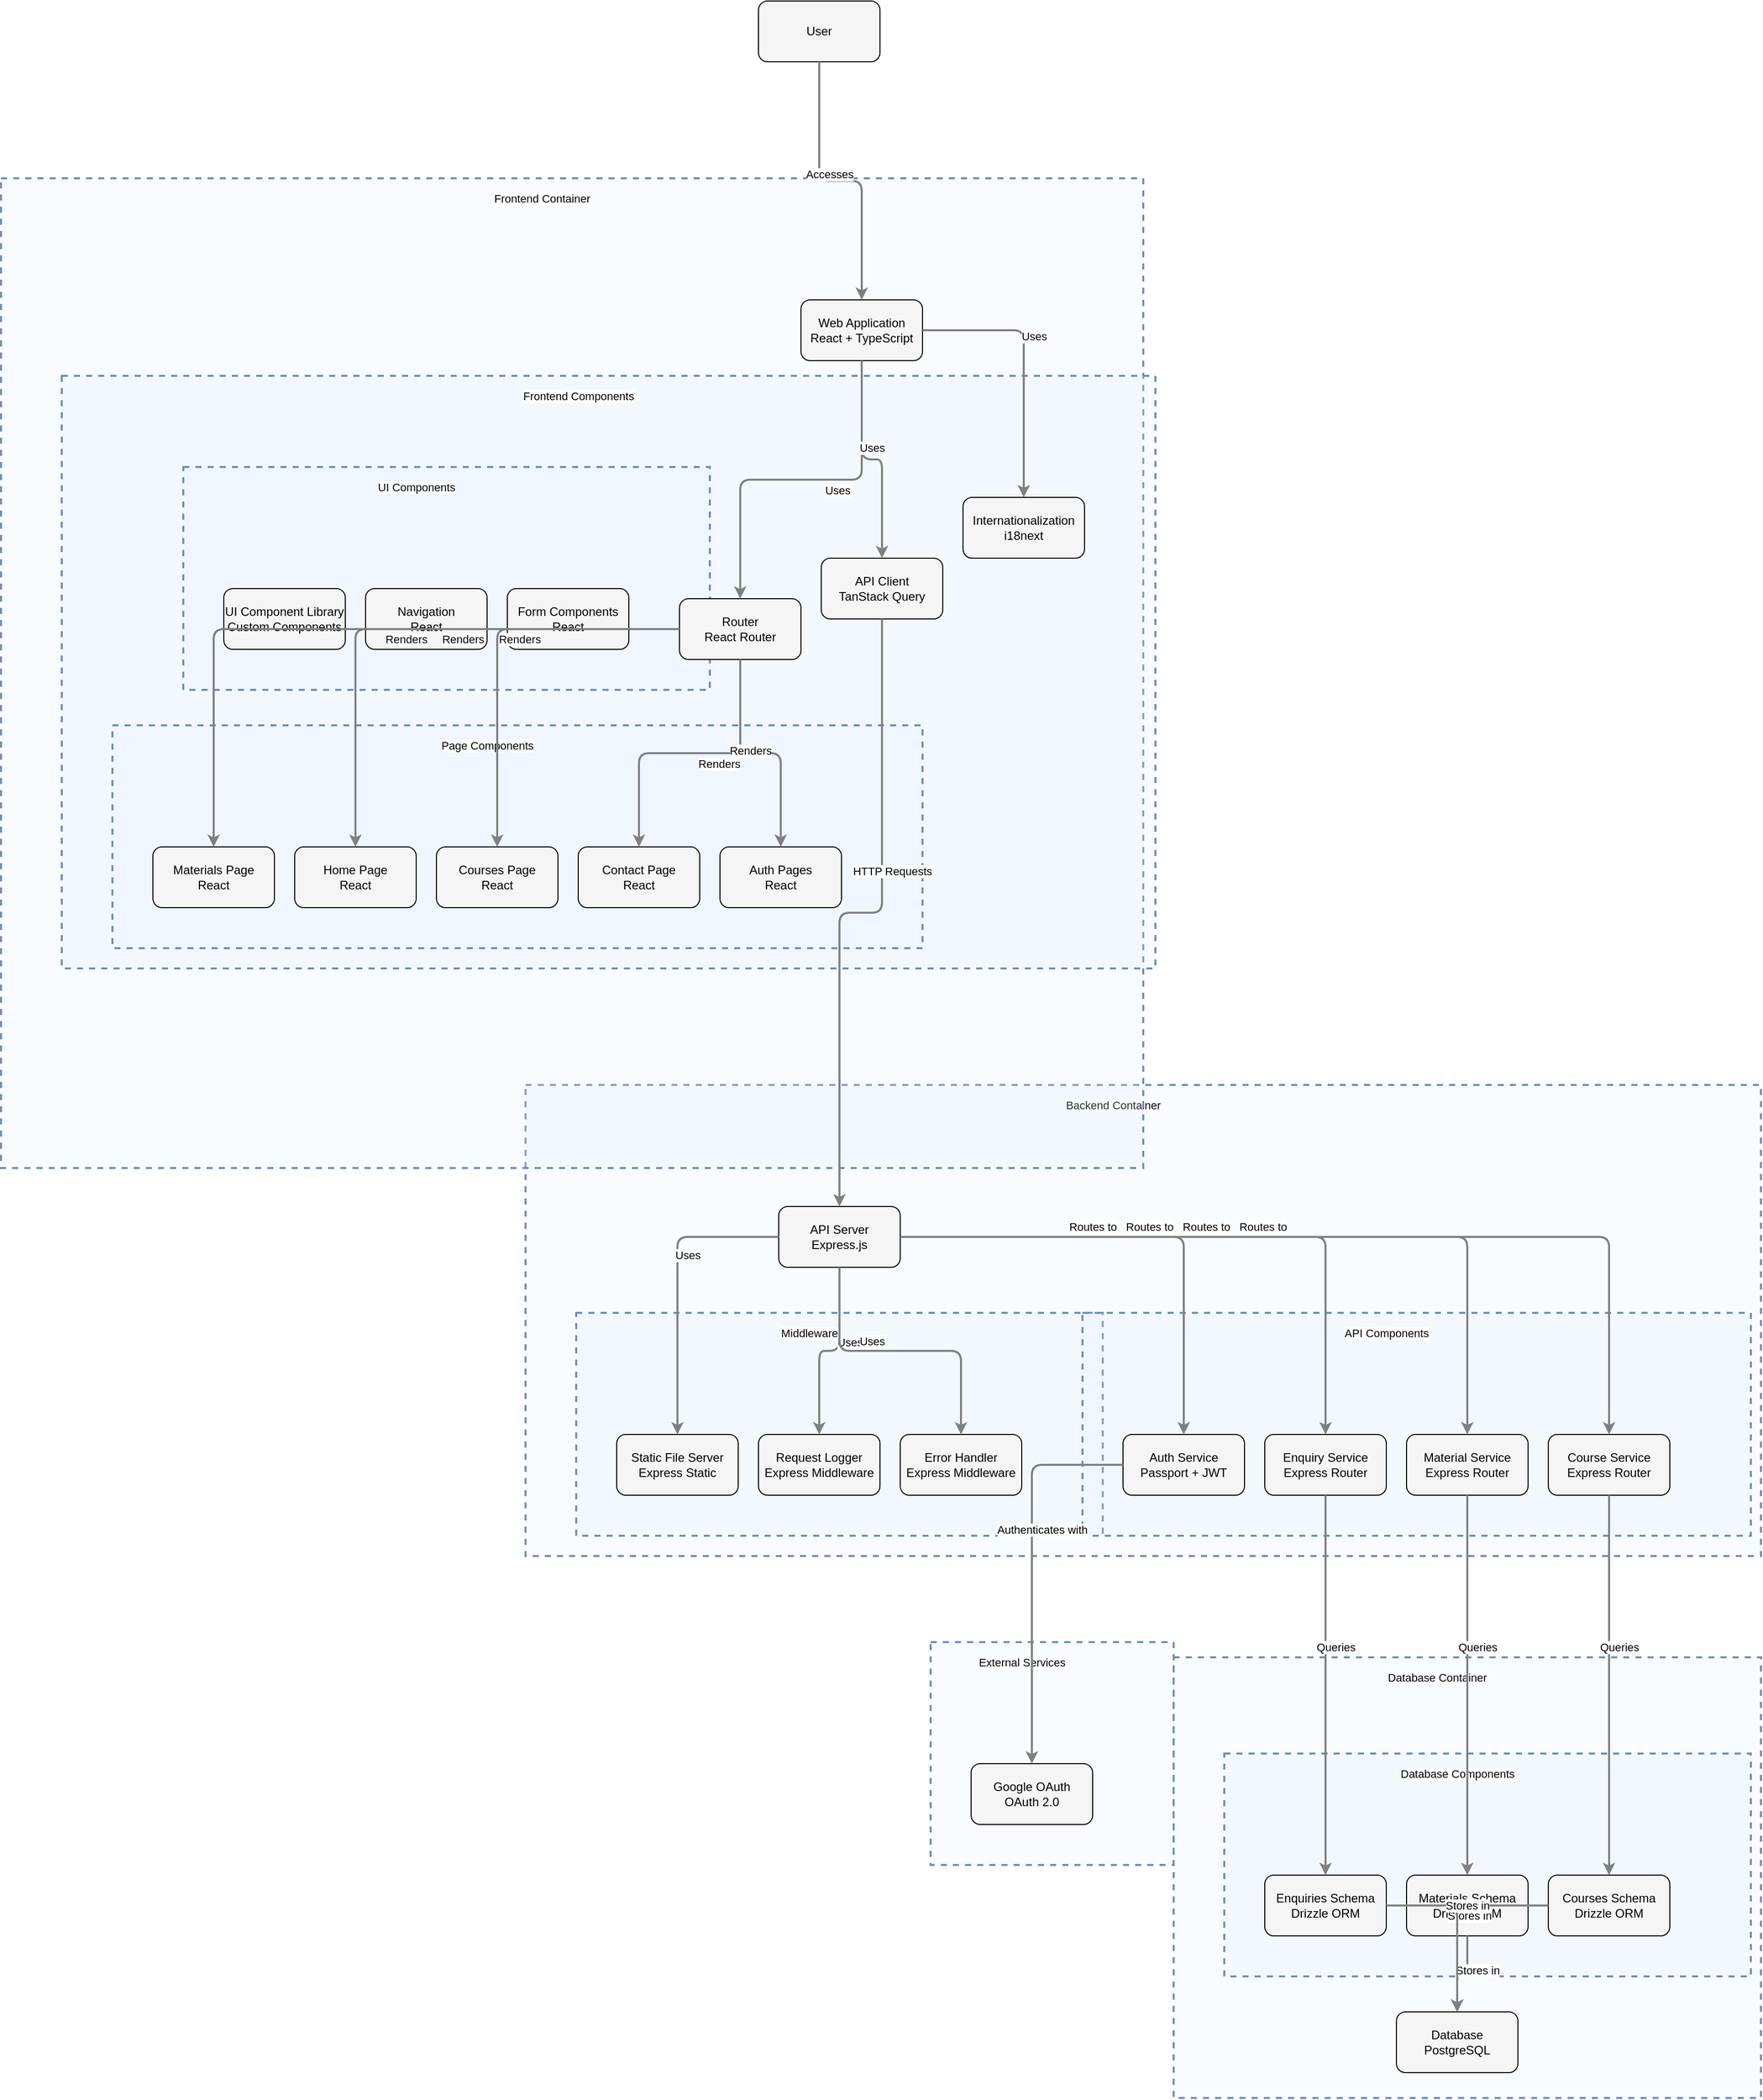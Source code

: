 <?xml version="1.0" encoding="UTF-8"?>
      <mxfile version="14.6.5" type="device">
        <diagram id="codeviz-diagram" name="System Diagram">
          <mxGraphModel dx="1000" dy="1000" grid="1" gridSize="10" guides="1" tooltips="1" connect="1" arrows="1" fold="1" page="1" pageScale="1" pageWidth="1169" pageHeight="827" math="0" shadow="0">
            <root>
              <mxCell id="0"/>
              <mxCell id="1" parent="0"/>
              <mxCell id="subGraph1" value="" style="html=1;whiteSpace=wrap;container=1;fillColor=#dae8fc;strokeColor=#6c8ebf;dashed=1;fillOpacity=20;strokeWidth=2;containerType=none;recursiveResize=0;movable=1;resizable=1;autosize=0;dropTarget=0" vertex="1" parent="subGraph2">
                <mxGeometry x="120" y="90" width="520" height="220" as="geometry"/>
              </mxCell>
              <mxCell id="subGraph1_label" value="UI Components" style="edgeLabel;html=1;align=center;verticalAlign=middle;resizable=0;labelBackgroundColor=white;spacing=5" vertex="1" parent="subGraph2">
                <mxGeometry x="128" y="98" width="444" height="24" as="geometry"/>
              </mxCell>
<mxCell id="subGraph0" value="" style="html=1;whiteSpace=wrap;container=1;fillColor=#dae8fc;strokeColor=#6c8ebf;dashed=1;fillOpacity=20;strokeWidth=2;containerType=none;recursiveResize=0;movable=1;resizable=1;autosize=0;dropTarget=0" vertex="1" parent="subGraph2">
                <mxGeometry x="50" y="345" width="800" height="220" as="geometry"/>
              </mxCell>
              <mxCell id="subGraph0_label" value="Page Components" style="edgeLabel;html=1;align=center;verticalAlign=middle;resizable=0;labelBackgroundColor=white;spacing=5" vertex="1" parent="subGraph2">
                <mxGeometry x="58" y="353" width="724" height="24" as="geometry"/>
              </mxCell>
<mxCell id="subGraph7" value="" style="html=1;whiteSpace=wrap;container=1;fillColor=#dae8fc;strokeColor=#6c8ebf;dashed=1;fillOpacity=20;strokeWidth=2;containerType=none;recursiveResize=0;movable=1;resizable=1;autosize=0;dropTarget=0" vertex="1" parent="subGraph8">
                <mxGeometry x="50" y="95" width="520" height="220" as="geometry"/>
              </mxCell>
              <mxCell id="subGraph7_label" value="Database Components" style="edgeLabel;html=1;align=center;verticalAlign=middle;resizable=0;labelBackgroundColor=white;spacing=5" vertex="1" parent="subGraph8">
                <mxGeometry x="58" y="103" width="444" height="24" as="geometry"/>
              </mxCell>
<mxCell id="Middleware" value="" style="html=1;whiteSpace=wrap;container=1;fillColor=#dae8fc;strokeColor=#6c8ebf;dashed=1;fillOpacity=20;strokeWidth=2;containerType=none;recursiveResize=0;movable=1;resizable=1;autosize=0;dropTarget=0" vertex="1" parent="subGraph6">
                <mxGeometry x="50" y="225" width="520" height="220" as="geometry"/>
              </mxCell>
              <mxCell id="Middleware_label" value="Middleware" style="edgeLabel;html=1;align=center;verticalAlign=middle;resizable=0;labelBackgroundColor=white;spacing=5" vertex="1" parent="subGraph6">
                <mxGeometry x="58" y="233" width="444" height="24" as="geometry"/>
              </mxCell>
<mxCell id="subGraph4" value="" style="html=1;whiteSpace=wrap;container=1;fillColor=#dae8fc;strokeColor=#6c8ebf;dashed=1;fillOpacity=20;strokeWidth=2;containerType=none;recursiveResize=0;movable=1;resizable=1;autosize=0;dropTarget=0" vertex="1" parent="subGraph6">
                <mxGeometry x="550" y="225" width="660" height="220" as="geometry"/>
              </mxCell>
              <mxCell id="subGraph4_label" value="API Components" style="edgeLabel;html=1;align=center;verticalAlign=middle;resizable=0;labelBackgroundColor=white;spacing=5" vertex="1" parent="subGraph6">
                <mxGeometry x="558" y="233" width="584" height="24" as="geometry"/>
              </mxCell>
<mxCell id="subGraph2" value="" style="html=1;whiteSpace=wrap;container=1;fillColor=#dae8fc;strokeColor=#6c8ebf;dashed=1;fillOpacity=20;strokeWidth=2;containerType=none;recursiveResize=0;movable=1;resizable=1;autosize=0;dropTarget=0" vertex="1" parent="subGraph3">
                <mxGeometry x="60" y="195" width="1080" height="585" as="geometry"/>
              </mxCell>
              <mxCell id="subGraph2_label" value="Frontend Components" style="edgeLabel;html=1;align=center;verticalAlign=middle;resizable=0;labelBackgroundColor=white;spacing=5" vertex="1" parent="subGraph3">
                <mxGeometry x="68" y="203" width="1004" height="24" as="geometry"/>
              </mxCell>
<mxCell id="subGraph9" value="" style="html=1;whiteSpace=wrap;container=1;fillColor=#dae8fc;strokeColor=#6c8ebf;dashed=1;fillOpacity=20;strokeWidth=2;containerType=none;recursiveResize=0;movable=1;resizable=1;autosize=0;dropTarget=0" vertex="1" parent="1">
                <mxGeometry x="972" y="1632" width="240" height="220" as="geometry"/>
              </mxCell>
              <mxCell id="subGraph9_label" value="External Services" style="edgeLabel;html=1;align=center;verticalAlign=middle;resizable=0;labelBackgroundColor=white;spacing=5" vertex="1" parent="1">
                <mxGeometry x="980" y="1640" width="164" height="24" as="geometry"/>
              </mxCell>
<mxCell id="subGraph8" value="" style="html=1;whiteSpace=wrap;container=1;fillColor=#dae8fc;strokeColor=#6c8ebf;dashed=1;fillOpacity=20;strokeWidth=2;containerType=none;recursiveResize=0;movable=1;resizable=1;autosize=0;dropTarget=0" vertex="1" parent="1">
                <mxGeometry x="1212" y="1647" width="580" height="435" as="geometry"/>
              </mxCell>
              <mxCell id="subGraph8_label" value="Database Container" style="edgeLabel;html=1;align=center;verticalAlign=middle;resizable=0;labelBackgroundColor=white;spacing=5" vertex="1" parent="1">
                <mxGeometry x="1220" y="1655" width="504" height="24" as="geometry"/>
              </mxCell>
<mxCell id="subGraph6" value="" style="html=1;whiteSpace=wrap;container=1;fillColor=#dae8fc;strokeColor=#6c8ebf;dashed=1;fillOpacity=20;strokeWidth=2;containerType=none;recursiveResize=0;movable=1;resizable=1;autosize=0;dropTarget=0" vertex="1" parent="1">
                <mxGeometry x="572" y="1082" width="1220" height="465" as="geometry"/>
              </mxCell>
              <mxCell id="subGraph6_label" value="Backend Container" style="edgeLabel;html=1;align=center;verticalAlign=middle;resizable=0;labelBackgroundColor=white;spacing=5" vertex="1" parent="1">
                <mxGeometry x="580" y="1090" width="1144" height="24" as="geometry"/>
              </mxCell>
<mxCell id="subGraph3" value="" style="html=1;whiteSpace=wrap;container=1;fillColor=#dae8fc;strokeColor=#6c8ebf;dashed=1;fillOpacity=20;strokeWidth=2;containerType=none;recursiveResize=0;movable=1;resizable=1;autosize=0;dropTarget=0" vertex="1" parent="1">
                <mxGeometry x="54" y="187" width="1128" height="977" as="geometry"/>
              </mxCell>
              <mxCell id="subGraph3_label" value="Frontend Container" style="edgeLabel;html=1;align=center;verticalAlign=middle;resizable=0;labelBackgroundColor=white;spacing=5" vertex="1" parent="1">
                <mxGeometry x="62" y="195" width="1052" height="24" as="geometry"/>
              </mxCell>
              <mxCell id="User" value="User" style="rounded=1;whiteSpace=wrap;html=1;fillColor=#f5f5f5" vertex="1" parent="1">
                    <mxGeometry x="802" y="12" width="120" height="60" as="geometry"/>
                  </mxCell>
<mxCell id="ClientApp" value="Web Application&lt;br&gt;React + TypeScript" style="rounded=1;whiteSpace=wrap;html=1;fillColor=#f5f5f5" vertex="1" parent="subGraph3">
                    <mxGeometry x="790" y="120" width="120" height="60" as="geometry"/>
                  </mxCell>
<mxCell id="Router" value="Router&lt;br&gt;React Router" style="rounded=1;whiteSpace=wrap;html=1;fillColor=#f5f5f5" vertex="1" parent="subGraph2">
                    <mxGeometry x="610" y="220" width="120" height="60" as="geometry"/>
                  </mxCell>
<mxCell id="QueryHandler" value="API Client&lt;br&gt;TanStack Query" style="rounded=1;whiteSpace=wrap;html=1;fillColor=#f5f5f5" vertex="1" parent="subGraph2">
                    <mxGeometry x="750" y="180" width="120" height="60" as="geometry"/>
                  </mxCell>
<mxCell id="I18n" value="Internationalization&lt;br&gt;i18next" style="rounded=1;whiteSpace=wrap;html=1;fillColor=#f5f5f5" vertex="1" parent="subGraph2">
                    <mxGeometry x="890" y="120" width="120" height="60" as="geometry"/>
                  </mxCell>
<mxCell id="HomeView" value="Home Page&lt;br&gt;React" style="rounded=1;whiteSpace=wrap;html=1;fillColor=#f5f5f5" vertex="1" parent="subGraph0">
                    <mxGeometry x="180" y="120" width="120" height="60" as="geometry"/>
                  </mxCell>
<mxCell id="CoursesView" value="Courses Page&lt;br&gt;React" style="rounded=1;whiteSpace=wrap;html=1;fillColor=#f5f5f5" vertex="1" parent="subGraph0">
                    <mxGeometry x="320" y="120" width="120" height="60" as="geometry"/>
                  </mxCell>
<mxCell id="MaterialsView" value="Materials Page&lt;br&gt;React" style="rounded=1;whiteSpace=wrap;html=1;fillColor=#f5f5f5" vertex="1" parent="subGraph0">
                    <mxGeometry x="40" y="120" width="120" height="60" as="geometry"/>
                  </mxCell>
<mxCell id="ContactView" value="Contact Page&lt;br&gt;React" style="rounded=1;whiteSpace=wrap;html=1;fillColor=#f5f5f5" vertex="1" parent="subGraph0">
                    <mxGeometry x="460" y="120" width="120" height="60" as="geometry"/>
                  </mxCell>
<mxCell id="AuthViews" value="Auth Pages&lt;br&gt;React" style="rounded=1;whiteSpace=wrap;html=1;fillColor=#f5f5f5" vertex="1" parent="subGraph0">
                    <mxGeometry x="600" y="120" width="120" height="60" as="geometry"/>
                  </mxCell>
<mxCell id="NavBar" value="Navigation&lt;br&gt;React" style="rounded=1;whiteSpace=wrap;html=1;fillColor=#f5f5f5" vertex="1" parent="subGraph1">
                    <mxGeometry x="180" y="120" width="120" height="60" as="geometry"/>
                  </mxCell>
<mxCell id="Forms" value="Form Components&lt;br&gt;React" style="rounded=1;whiteSpace=wrap;html=1;fillColor=#f5f5f5" vertex="1" parent="subGraph1">
                    <mxGeometry x="320" y="120" width="120" height="60" as="geometry"/>
                  </mxCell>
<mxCell id="UIKit" value="UI Component Library&lt;br&gt;Custom Components" style="rounded=1;whiteSpace=wrap;html=1;fillColor=#f5f5f5" vertex="1" parent="subGraph1">
                    <mxGeometry x="40" y="120" width="120" height="60" as="geometry"/>
                  </mxCell>
<mxCell id="ExpressServer" value="API Server&lt;br&gt;Express.js" style="rounded=1;whiteSpace=wrap;html=1;fillColor=#f5f5f5" vertex="1" parent="subGraph6">
                    <mxGeometry x="250" y="120" width="120" height="60" as="geometry"/>
                  </mxCell>
<mxCell id="CourseAPI" value="Course Service&lt;br&gt;Express Router" style="rounded=1;whiteSpace=wrap;html=1;fillColor=#f5f5f5" vertex="1" parent="subGraph4">
                    <mxGeometry x="460" y="120" width="120" height="60" as="geometry"/>
                  </mxCell>
<mxCell id="MaterialAPI" value="Material Service&lt;br&gt;Express Router" style="rounded=1;whiteSpace=wrap;html=1;fillColor=#f5f5f5" vertex="1" parent="subGraph4">
                    <mxGeometry x="320" y="120" width="120" height="60" as="geometry"/>
                  </mxCell>
<mxCell id="EnquiryAPI" value="Enquiry Service&lt;br&gt;Express Router" style="rounded=1;whiteSpace=wrap;html=1;fillColor=#f5f5f5" vertex="1" parent="subGraph4">
                    <mxGeometry x="180" y="120" width="120" height="60" as="geometry"/>
                  </mxCell>
<mxCell id="AuthService" value="Auth Service&lt;br&gt;Passport + JWT" style="rounded=1;whiteSpace=wrap;html=1;fillColor=#f5f5f5" vertex="1" parent="subGraph4">
                    <mxGeometry x="40" y="120" width="120" height="60" as="geometry"/>
                  </mxCell>
<mxCell id="RequestLogger" value="Request Logger&lt;br&gt;Express Middleware" style="rounded=1;whiteSpace=wrap;html=1;fillColor=#f5f5f5" vertex="1" parent="Middleware">
                    <mxGeometry x="180" y="120" width="120" height="60" as="geometry"/>
                  </mxCell>
<mxCell id="ErrorHandler" value="Error Handler&lt;br&gt;Express Middleware" style="rounded=1;whiteSpace=wrap;html=1;fillColor=#f5f5f5" vertex="1" parent="Middleware">
                    <mxGeometry x="320" y="120" width="120" height="60" as="geometry"/>
                  </mxCell>
<mxCell id="StaticServer" value="Static File Server&lt;br&gt;Express Static" style="rounded=1;whiteSpace=wrap;html=1;fillColor=#f5f5f5" vertex="1" parent="Middleware">
                    <mxGeometry x="40" y="120" width="120" height="60" as="geometry"/>
                  </mxCell>
<mxCell id="PostgresDB" value="Database&lt;br&gt;PostgreSQL" style="rounded=1;whiteSpace=wrap;html=1;fillColor=#f5f5f5" vertex="1" parent="subGraph8">
                    <mxGeometry x="220" y="350" width="120" height="60" as="geometry"/>
                  </mxCell>
<mxCell id="CourseSchema" value="Courses Schema&lt;br&gt;Drizzle ORM" style="rounded=1;whiteSpace=wrap;html=1;fillColor=#f5f5f5" vertex="1" parent="subGraph7">
                    <mxGeometry x="320" y="120" width="120" height="60" as="geometry"/>
                  </mxCell>
<mxCell id="MaterialSchema" value="Materials Schema&lt;br&gt;Drizzle ORM" style="rounded=1;whiteSpace=wrap;html=1;fillColor=#f5f5f5" vertex="1" parent="subGraph7">
                    <mxGeometry x="180" y="120" width="120" height="60" as="geometry"/>
                  </mxCell>
<mxCell id="EnquirySchema" value="Enquiries Schema&lt;br&gt;Drizzle ORM" style="rounded=1;whiteSpace=wrap;html=1;fillColor=#f5f5f5" vertex="1" parent="subGraph7">
                    <mxGeometry x="40" y="120" width="120" height="60" as="geometry"/>
                  </mxCell>
<mxCell id="GoogleAuth" value="Google OAuth&lt;br&gt;OAuth 2.0" style="rounded=1;whiteSpace=wrap;html=1;fillColor=#f5f5f5" vertex="1" parent="subGraph9">
                    <mxGeometry x="40" y="120" width="120" height="60" as="geometry"/>
                  </mxCell>
              <mxCell id="edge-L_User_ClientApp_0" style="edgeStyle=orthogonalEdgeStyle;rounded=1;orthogonalLoop=1;jettySize=auto;html=1;strokeColor=#808080;strokeWidth=2;jumpStyle=arc;jumpSize=10;spacing=15;labelBackgroundColor=white;labelBorderColor=none" edge="1" parent="1" source="User" target="ClientApp">
                  <mxGeometry relative="1" as="geometry"/>
                </mxCell>
                <mxCell id="edge-L_User_ClientApp_0_label" value="Accesses" style="edgeLabel;html=1;align=center;verticalAlign=middle;resizable=0;points=[];" vertex="1" connectable="0" parent="edge-L_User_ClientApp_0">
                  <mxGeometry x="-0.2" y="10" relative="1" as="geometry">
                    <mxPoint as="offset"/>
                  </mxGeometry>
                </mxCell>
<mxCell id="edge-L_ClientApp_Router_1" style="edgeStyle=orthogonalEdgeStyle;rounded=1;orthogonalLoop=1;jettySize=auto;html=1;strokeColor=#808080;strokeWidth=2;jumpStyle=arc;jumpSize=10;spacing=15;labelBackgroundColor=white;labelBorderColor=none" edge="1" parent="1" source="ClientApp" target="Router">
                  <mxGeometry relative="1" as="geometry"/>
                </mxCell>
                <mxCell id="edge-L_ClientApp_Router_1_label" value="Uses" style="edgeLabel;html=1;align=center;verticalAlign=middle;resizable=0;points=[];" vertex="1" connectable="0" parent="edge-L_ClientApp_Router_1">
                  <mxGeometry x="-0.2" y="10" relative="1" as="geometry">
                    <mxPoint as="offset"/>
                  </mxGeometry>
                </mxCell>
<mxCell id="edge-L_ClientApp_QueryHandler_2" style="edgeStyle=orthogonalEdgeStyle;rounded=1;orthogonalLoop=1;jettySize=auto;html=1;strokeColor=#808080;strokeWidth=2;jumpStyle=arc;jumpSize=10;spacing=15;labelBackgroundColor=white;labelBorderColor=none" edge="1" parent="1" source="ClientApp" target="QueryHandler">
                  <mxGeometry relative="1" as="geometry"/>
                </mxCell>
                <mxCell id="edge-L_ClientApp_QueryHandler_2_label" value="Uses" style="edgeLabel;html=1;align=center;verticalAlign=middle;resizable=0;points=[];" vertex="1" connectable="0" parent="edge-L_ClientApp_QueryHandler_2">
                  <mxGeometry x="-0.2" y="10" relative="1" as="geometry">
                    <mxPoint as="offset"/>
                  </mxGeometry>
                </mxCell>
<mxCell id="edge-L_ClientApp_I18n_3" style="edgeStyle=orthogonalEdgeStyle;rounded=1;orthogonalLoop=1;jettySize=auto;html=1;strokeColor=#808080;strokeWidth=2;jumpStyle=arc;jumpSize=10;spacing=15;labelBackgroundColor=white;labelBorderColor=none" edge="1" parent="1" source="ClientApp" target="I18n">
                  <mxGeometry relative="1" as="geometry"/>
                </mxCell>
                <mxCell id="edge-L_ClientApp_I18n_3_label" value="Uses" style="edgeLabel;html=1;align=center;verticalAlign=middle;resizable=0;points=[];" vertex="1" connectable="0" parent="edge-L_ClientApp_I18n_3">
                  <mxGeometry x="-0.2" y="10" relative="1" as="geometry">
                    <mxPoint as="offset"/>
                  </mxGeometry>
                </mxCell>
<mxCell id="edge-L_Router_HomeView_4" style="edgeStyle=orthogonalEdgeStyle;rounded=1;orthogonalLoop=1;jettySize=auto;html=1;strokeColor=#808080;strokeWidth=2;jumpStyle=arc;jumpSize=10;spacing=15;labelBackgroundColor=white;labelBorderColor=none" edge="1" parent="1" source="Router" target="HomeView">
                  <mxGeometry relative="1" as="geometry"/>
                </mxCell>
                <mxCell id="edge-L_Router_HomeView_4_label" value="Renders" style="edgeLabel;html=1;align=center;verticalAlign=middle;resizable=0;points=[];" vertex="1" connectable="0" parent="edge-L_Router_HomeView_4">
                  <mxGeometry x="-0.2" y="10" relative="1" as="geometry">
                    <mxPoint as="offset"/>
                  </mxGeometry>
                </mxCell>
<mxCell id="edge-L_Router_CoursesView_5" style="edgeStyle=orthogonalEdgeStyle;rounded=1;orthogonalLoop=1;jettySize=auto;html=1;strokeColor=#808080;strokeWidth=2;jumpStyle=arc;jumpSize=10;spacing=15;labelBackgroundColor=white;labelBorderColor=none" edge="1" parent="1" source="Router" target="CoursesView">
                  <mxGeometry relative="1" as="geometry"/>
                </mxCell>
                <mxCell id="edge-L_Router_CoursesView_5_label" value="Renders" style="edgeLabel;html=1;align=center;verticalAlign=middle;resizable=0;points=[];" vertex="1" connectable="0" parent="edge-L_Router_CoursesView_5">
                  <mxGeometry x="-0.2" y="10" relative="1" as="geometry">
                    <mxPoint as="offset"/>
                  </mxGeometry>
                </mxCell>
<mxCell id="edge-L_Router_MaterialsView_6" style="edgeStyle=orthogonalEdgeStyle;rounded=1;orthogonalLoop=1;jettySize=auto;html=1;strokeColor=#808080;strokeWidth=2;jumpStyle=arc;jumpSize=10;spacing=15;labelBackgroundColor=white;labelBorderColor=none" edge="1" parent="1" source="Router" target="MaterialsView">
                  <mxGeometry relative="1" as="geometry"/>
                </mxCell>
                <mxCell id="edge-L_Router_MaterialsView_6_label" value="Renders" style="edgeLabel;html=1;align=center;verticalAlign=middle;resizable=0;points=[];" vertex="1" connectable="0" parent="edge-L_Router_MaterialsView_6">
                  <mxGeometry x="-0.2" y="10" relative="1" as="geometry">
                    <mxPoint as="offset"/>
                  </mxGeometry>
                </mxCell>
<mxCell id="edge-L_Router_ContactView_7" style="edgeStyle=orthogonalEdgeStyle;rounded=1;orthogonalLoop=1;jettySize=auto;html=1;strokeColor=#808080;strokeWidth=2;jumpStyle=arc;jumpSize=10;spacing=15;labelBackgroundColor=white;labelBorderColor=none" edge="1" parent="1" source="Router" target="ContactView">
                  <mxGeometry relative="1" as="geometry"/>
                </mxCell>
                <mxCell id="edge-L_Router_ContactView_7_label" value="Renders" style="edgeLabel;html=1;align=center;verticalAlign=middle;resizable=0;points=[];" vertex="1" connectable="0" parent="edge-L_Router_ContactView_7">
                  <mxGeometry x="-0.2" y="10" relative="1" as="geometry">
                    <mxPoint as="offset"/>
                  </mxGeometry>
                </mxCell>
<mxCell id="edge-L_Router_AuthViews_8" style="edgeStyle=orthogonalEdgeStyle;rounded=1;orthogonalLoop=1;jettySize=auto;html=1;strokeColor=#808080;strokeWidth=2;jumpStyle=arc;jumpSize=10;spacing=15;labelBackgroundColor=white;labelBorderColor=none" edge="1" parent="1" source="Router" target="AuthViews">
                  <mxGeometry relative="1" as="geometry"/>
                </mxCell>
                <mxCell id="edge-L_Router_AuthViews_8_label" value="Renders" style="edgeLabel;html=1;align=center;verticalAlign=middle;resizable=0;points=[];" vertex="1" connectable="0" parent="edge-L_Router_AuthViews_8">
                  <mxGeometry x="-0.2" y="10" relative="1" as="geometry">
                    <mxPoint as="offset"/>
                  </mxGeometry>
                </mxCell>
<mxCell id="edge-L_QueryHandler_ExpressServer_9" style="edgeStyle=orthogonalEdgeStyle;rounded=1;orthogonalLoop=1;jettySize=auto;html=1;strokeColor=#808080;strokeWidth=2;jumpStyle=arc;jumpSize=10;spacing=15;labelBackgroundColor=white;labelBorderColor=none" edge="1" parent="1" source="QueryHandler" target="ExpressServer">
                  <mxGeometry relative="1" as="geometry"/>
                </mxCell>
                <mxCell id="edge-L_QueryHandler_ExpressServer_9_label" value="HTTP Requests" style="edgeLabel;html=1;align=center;verticalAlign=middle;resizable=0;points=[];" vertex="1" connectable="0" parent="edge-L_QueryHandler_ExpressServer_9">
                  <mxGeometry x="-0.2" y="10" relative="1" as="geometry">
                    <mxPoint as="offset"/>
                  </mxGeometry>
                </mxCell>
<mxCell id="edge-L_ExpressServer_CourseAPI_10" style="edgeStyle=orthogonalEdgeStyle;rounded=1;orthogonalLoop=1;jettySize=auto;html=1;strokeColor=#808080;strokeWidth=2;jumpStyle=arc;jumpSize=10;spacing=15;labelBackgroundColor=white;labelBorderColor=none" edge="1" parent="1" source="ExpressServer" target="CourseAPI">
                  <mxGeometry relative="1" as="geometry"/>
                </mxCell>
                <mxCell id="edge-L_ExpressServer_CourseAPI_10_label" value="Routes to" style="edgeLabel;html=1;align=center;verticalAlign=middle;resizable=0;points=[];" vertex="1" connectable="0" parent="edge-L_ExpressServer_CourseAPI_10">
                  <mxGeometry x="-0.2" y="10" relative="1" as="geometry">
                    <mxPoint as="offset"/>
                  </mxGeometry>
                </mxCell>
<mxCell id="edge-L_ExpressServer_MaterialAPI_11" style="edgeStyle=orthogonalEdgeStyle;rounded=1;orthogonalLoop=1;jettySize=auto;html=1;strokeColor=#808080;strokeWidth=2;jumpStyle=arc;jumpSize=10;spacing=15;labelBackgroundColor=white;labelBorderColor=none" edge="1" parent="1" source="ExpressServer" target="MaterialAPI">
                  <mxGeometry relative="1" as="geometry"/>
                </mxCell>
                <mxCell id="edge-L_ExpressServer_MaterialAPI_11_label" value="Routes to" style="edgeLabel;html=1;align=center;verticalAlign=middle;resizable=0;points=[];" vertex="1" connectable="0" parent="edge-L_ExpressServer_MaterialAPI_11">
                  <mxGeometry x="-0.2" y="10" relative="1" as="geometry">
                    <mxPoint as="offset"/>
                  </mxGeometry>
                </mxCell>
<mxCell id="edge-L_ExpressServer_EnquiryAPI_12" style="edgeStyle=orthogonalEdgeStyle;rounded=1;orthogonalLoop=1;jettySize=auto;html=1;strokeColor=#808080;strokeWidth=2;jumpStyle=arc;jumpSize=10;spacing=15;labelBackgroundColor=white;labelBorderColor=none" edge="1" parent="1" source="ExpressServer" target="EnquiryAPI">
                  <mxGeometry relative="1" as="geometry"/>
                </mxCell>
                <mxCell id="edge-L_ExpressServer_EnquiryAPI_12_label" value="Routes to" style="edgeLabel;html=1;align=center;verticalAlign=middle;resizable=0;points=[];" vertex="1" connectable="0" parent="edge-L_ExpressServer_EnquiryAPI_12">
                  <mxGeometry x="-0.2" y="10" relative="1" as="geometry">
                    <mxPoint as="offset"/>
                  </mxGeometry>
                </mxCell>
<mxCell id="edge-L_ExpressServer_AuthService_13" style="edgeStyle=orthogonalEdgeStyle;rounded=1;orthogonalLoop=1;jettySize=auto;html=1;strokeColor=#808080;strokeWidth=2;jumpStyle=arc;jumpSize=10;spacing=15;labelBackgroundColor=white;labelBorderColor=none" edge="1" parent="1" source="ExpressServer" target="AuthService">
                  <mxGeometry relative="1" as="geometry"/>
                </mxCell>
                <mxCell id="edge-L_ExpressServer_AuthService_13_label" value="Routes to" style="edgeLabel;html=1;align=center;verticalAlign=middle;resizable=0;points=[];" vertex="1" connectable="0" parent="edge-L_ExpressServer_AuthService_13">
                  <mxGeometry x="-0.2" y="10" relative="1" as="geometry">
                    <mxPoint as="offset"/>
                  </mxGeometry>
                </mxCell>
<mxCell id="edge-L_ExpressServer_RequestLogger_14" style="edgeStyle=orthogonalEdgeStyle;rounded=1;orthogonalLoop=1;jettySize=auto;html=1;strokeColor=#808080;strokeWidth=2;jumpStyle=arc;jumpSize=10;spacing=15;labelBackgroundColor=white;labelBorderColor=none" edge="1" parent="1" source="ExpressServer" target="RequestLogger">
                  <mxGeometry relative="1" as="geometry"/>
                </mxCell>
                <mxCell id="edge-L_ExpressServer_RequestLogger_14_label" value="Uses" style="edgeLabel;html=1;align=center;verticalAlign=middle;resizable=0;points=[];" vertex="1" connectable="0" parent="edge-L_ExpressServer_RequestLogger_14">
                  <mxGeometry x="-0.2" y="10" relative="1" as="geometry">
                    <mxPoint as="offset"/>
                  </mxGeometry>
                </mxCell>
<mxCell id="edge-L_ExpressServer_ErrorHandler_15" style="edgeStyle=orthogonalEdgeStyle;rounded=1;orthogonalLoop=1;jettySize=auto;html=1;strokeColor=#808080;strokeWidth=2;jumpStyle=arc;jumpSize=10;spacing=15;labelBackgroundColor=white;labelBorderColor=none" edge="1" parent="1" source="ExpressServer" target="ErrorHandler">
                  <mxGeometry relative="1" as="geometry"/>
                </mxCell>
                <mxCell id="edge-L_ExpressServer_ErrorHandler_15_label" value="Uses" style="edgeLabel;html=1;align=center;verticalAlign=middle;resizable=0;points=[];" vertex="1" connectable="0" parent="edge-L_ExpressServer_ErrorHandler_15">
                  <mxGeometry x="-0.2" y="10" relative="1" as="geometry">
                    <mxPoint as="offset"/>
                  </mxGeometry>
                </mxCell>
<mxCell id="edge-L_ExpressServer_StaticServer_16" style="edgeStyle=orthogonalEdgeStyle;rounded=1;orthogonalLoop=1;jettySize=auto;html=1;strokeColor=#808080;strokeWidth=2;jumpStyle=arc;jumpSize=10;spacing=15;labelBackgroundColor=white;labelBorderColor=none" edge="1" parent="1" source="ExpressServer" target="StaticServer">
                  <mxGeometry relative="1" as="geometry"/>
                </mxCell>
                <mxCell id="edge-L_ExpressServer_StaticServer_16_label" value="Uses" style="edgeLabel;html=1;align=center;verticalAlign=middle;resizable=0;points=[];" vertex="1" connectable="0" parent="edge-L_ExpressServer_StaticServer_16">
                  <mxGeometry x="-0.2" y="10" relative="1" as="geometry">
                    <mxPoint as="offset"/>
                  </mxGeometry>
                </mxCell>
<mxCell id="edge-L_CourseAPI_CourseSchema_17" style="edgeStyle=orthogonalEdgeStyle;rounded=1;orthogonalLoop=1;jettySize=auto;html=1;strokeColor=#808080;strokeWidth=2;jumpStyle=arc;jumpSize=10;spacing=15;labelBackgroundColor=white;labelBorderColor=none" edge="1" parent="1" source="CourseAPI" target="CourseSchema">
                  <mxGeometry relative="1" as="geometry"/>
                </mxCell>
                <mxCell id="edge-L_CourseAPI_CourseSchema_17_label" value="Queries" style="edgeLabel;html=1;align=center;verticalAlign=middle;resizable=0;points=[];" vertex="1" connectable="0" parent="edge-L_CourseAPI_CourseSchema_17">
                  <mxGeometry x="-0.2" y="10" relative="1" as="geometry">
                    <mxPoint as="offset"/>
                  </mxGeometry>
                </mxCell>
<mxCell id="edge-L_MaterialAPI_MaterialSchema_18" style="edgeStyle=orthogonalEdgeStyle;rounded=1;orthogonalLoop=1;jettySize=auto;html=1;strokeColor=#808080;strokeWidth=2;jumpStyle=arc;jumpSize=10;spacing=15;labelBackgroundColor=white;labelBorderColor=none" edge="1" parent="1" source="MaterialAPI" target="MaterialSchema">
                  <mxGeometry relative="1" as="geometry"/>
                </mxCell>
                <mxCell id="edge-L_MaterialAPI_MaterialSchema_18_label" value="Queries" style="edgeLabel;html=1;align=center;verticalAlign=middle;resizable=0;points=[];" vertex="1" connectable="0" parent="edge-L_MaterialAPI_MaterialSchema_18">
                  <mxGeometry x="-0.2" y="10" relative="1" as="geometry">
                    <mxPoint as="offset"/>
                  </mxGeometry>
                </mxCell>
<mxCell id="edge-L_EnquiryAPI_EnquirySchema_19" style="edgeStyle=orthogonalEdgeStyle;rounded=1;orthogonalLoop=1;jettySize=auto;html=1;strokeColor=#808080;strokeWidth=2;jumpStyle=arc;jumpSize=10;spacing=15;labelBackgroundColor=white;labelBorderColor=none" edge="1" parent="1" source="EnquiryAPI" target="EnquirySchema">
                  <mxGeometry relative="1" as="geometry"/>
                </mxCell>
                <mxCell id="edge-L_EnquiryAPI_EnquirySchema_19_label" value="Queries" style="edgeLabel;html=1;align=center;verticalAlign=middle;resizable=0;points=[];" vertex="1" connectable="0" parent="edge-L_EnquiryAPI_EnquirySchema_19">
                  <mxGeometry x="-0.2" y="10" relative="1" as="geometry">
                    <mxPoint as="offset"/>
                  </mxGeometry>
                </mxCell>
<mxCell id="edge-L_CourseSchema_PostgresDB_20" style="edgeStyle=orthogonalEdgeStyle;rounded=1;orthogonalLoop=1;jettySize=auto;html=1;strokeColor=#808080;strokeWidth=2;jumpStyle=arc;jumpSize=10;spacing=15;labelBackgroundColor=white;labelBorderColor=none" edge="1" parent="1" source="CourseSchema" target="PostgresDB">
                  <mxGeometry relative="1" as="geometry"/>
                </mxCell>
                <mxCell id="edge-L_CourseSchema_PostgresDB_20_label" value="Stores in" style="edgeLabel;html=1;align=center;verticalAlign=middle;resizable=0;points=[];" vertex="1" connectable="0" parent="edge-L_CourseSchema_PostgresDB_20">
                  <mxGeometry x="-0.2" y="10" relative="1" as="geometry">
                    <mxPoint as="offset"/>
                  </mxGeometry>
                </mxCell>
<mxCell id="edge-L_MaterialSchema_PostgresDB_21" style="edgeStyle=orthogonalEdgeStyle;rounded=1;orthogonalLoop=1;jettySize=auto;html=1;strokeColor=#808080;strokeWidth=2;jumpStyle=arc;jumpSize=10;spacing=15;labelBackgroundColor=white;labelBorderColor=none" edge="1" parent="1" source="MaterialSchema" target="PostgresDB">
                  <mxGeometry relative="1" as="geometry"/>
                </mxCell>
                <mxCell id="edge-L_MaterialSchema_PostgresDB_21_label" value="Stores in" style="edgeLabel;html=1;align=center;verticalAlign=middle;resizable=0;points=[];" vertex="1" connectable="0" parent="edge-L_MaterialSchema_PostgresDB_21">
                  <mxGeometry x="-0.2" y="10" relative="1" as="geometry">
                    <mxPoint as="offset"/>
                  </mxGeometry>
                </mxCell>
<mxCell id="edge-L_EnquirySchema_PostgresDB_22" style="edgeStyle=orthogonalEdgeStyle;rounded=1;orthogonalLoop=1;jettySize=auto;html=1;strokeColor=#808080;strokeWidth=2;jumpStyle=arc;jumpSize=10;spacing=15;labelBackgroundColor=white;labelBorderColor=none" edge="1" parent="1" source="EnquirySchema" target="PostgresDB">
                  <mxGeometry relative="1" as="geometry"/>
                </mxCell>
                <mxCell id="edge-L_EnquirySchema_PostgresDB_22_label" value="Stores in" style="edgeLabel;html=1;align=center;verticalAlign=middle;resizable=0;points=[];" vertex="1" connectable="0" parent="edge-L_EnquirySchema_PostgresDB_22">
                  <mxGeometry x="-0.2" y="10" relative="1" as="geometry">
                    <mxPoint as="offset"/>
                  </mxGeometry>
                </mxCell>
<mxCell id="edge-L_AuthService_GoogleAuth_23" style="edgeStyle=orthogonalEdgeStyle;rounded=1;orthogonalLoop=1;jettySize=auto;html=1;strokeColor=#808080;strokeWidth=2;jumpStyle=arc;jumpSize=10;spacing=15;labelBackgroundColor=white;labelBorderColor=none" edge="1" parent="1" source="AuthService" target="GoogleAuth">
                  <mxGeometry relative="1" as="geometry"/>
                </mxCell>
                <mxCell id="edge-L_AuthService_GoogleAuth_23_label" value="Authenticates with" style="edgeLabel;html=1;align=center;verticalAlign=middle;resizable=0;points=[];" vertex="1" connectable="0" parent="edge-L_AuthService_GoogleAuth_23">
                  <mxGeometry x="-0.2" y="10" relative="1" as="geometry">
                    <mxPoint as="offset"/>
                  </mxGeometry>
                </mxCell>
            </root>
          </mxGraphModel>
        </diagram>
      </mxfile>